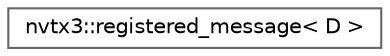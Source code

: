 digraph "类继承关系图"
{
 // LATEX_PDF_SIZE
  bgcolor="transparent";
  edge [fontname=Helvetica,fontsize=10,labelfontname=Helvetica,labelfontsize=10];
  node [fontname=Helvetica,fontsize=10,shape=box,height=0.2,width=0.4];
  rankdir="LR";
  Node0 [id="Node000000",label="nvtx3::registered_message\< D \>",height=0.2,width=0.4,color="grey40", fillcolor="white", style="filled",URL="$classnvtx3_1_1registered__message.html",tooltip="A message registered with NVTX."];
}
